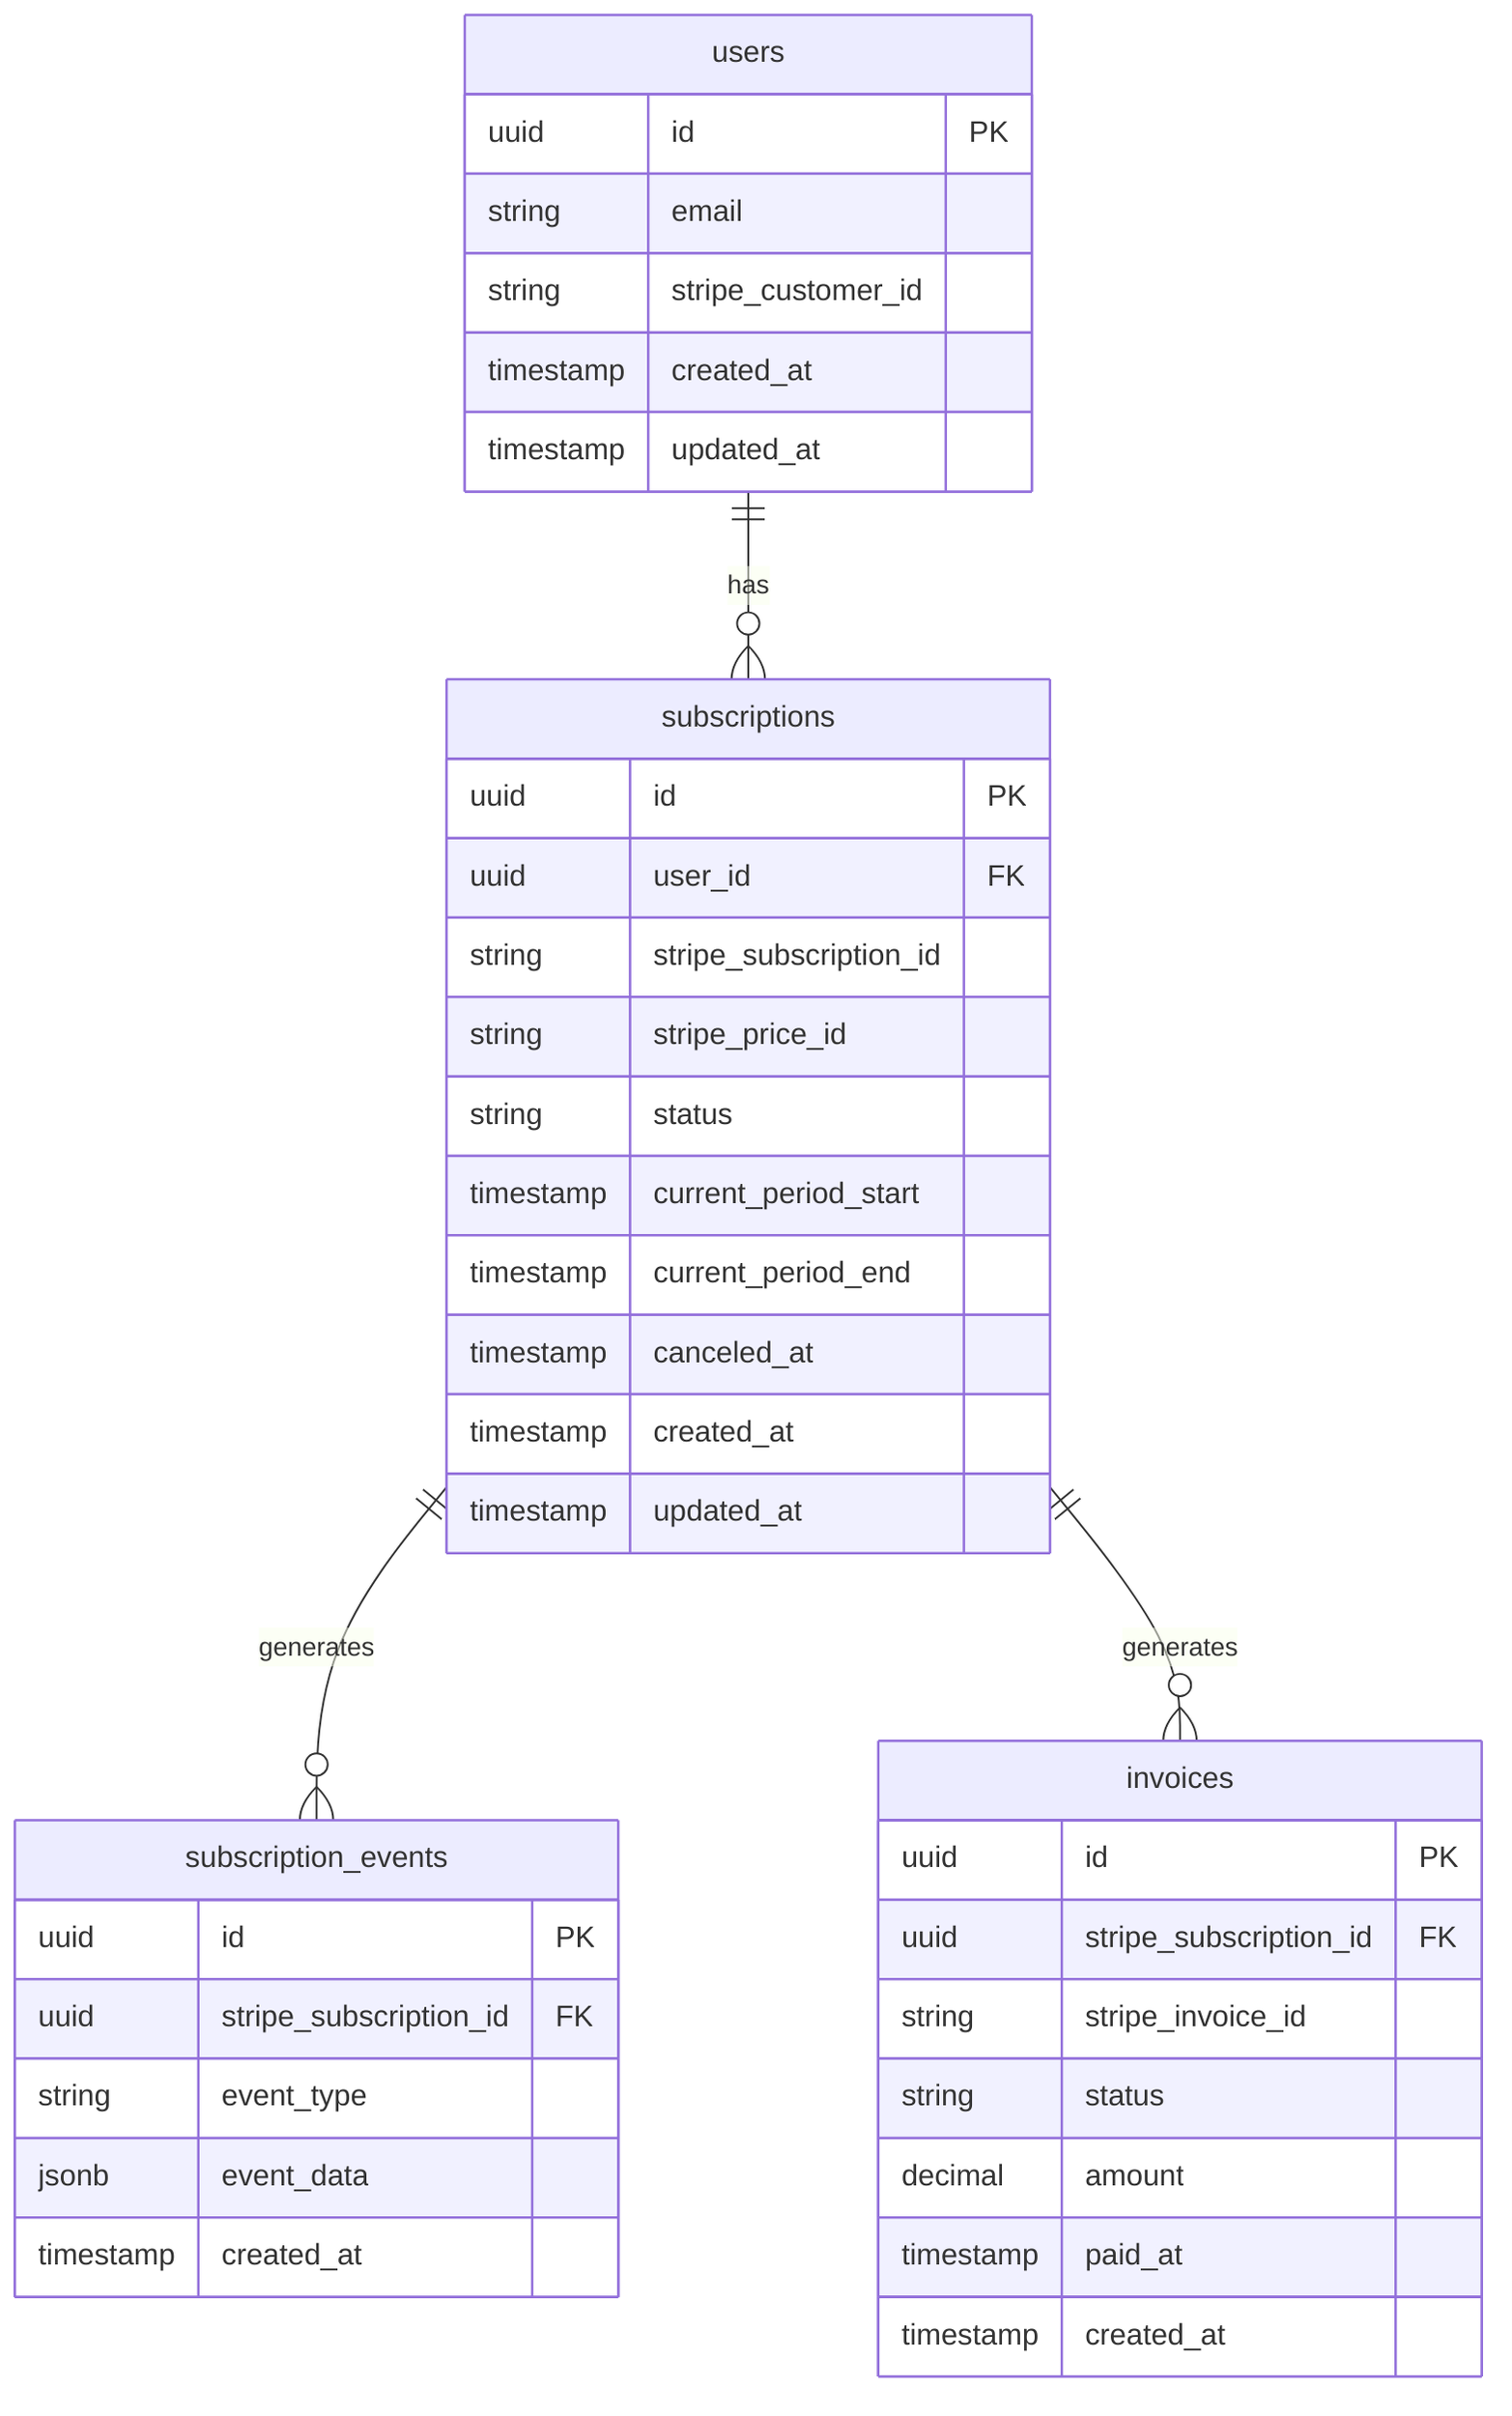 erDiagram
    users ||--o{ subscriptions : has
    subscriptions ||--o{ subscription_events : generates
    subscriptions ||--o{ invoices : generates
    
    users {
        uuid id PK
        string email
        string stripe_customer_id
        timestamp created_at
        timestamp updated_at
    }

    subscriptions {
        uuid id PK
        uuid user_id FK
        string stripe_subscription_id
        string stripe_price_id
        string status
        timestamp current_period_start
        timestamp current_period_end
        timestamp canceled_at
        timestamp created_at
        timestamp updated_at
    }

    subscription_events {
        uuid id PK
        uuid stripe_subscription_id FK
        string event_type
        jsonb event_data
        timestamp created_at
    }

    invoices {
        uuid id PK
        uuid stripe_subscription_id FK
        string stripe_invoice_id
        string status
        decimal amount
        timestamp paid_at
        timestamp created_at
    }